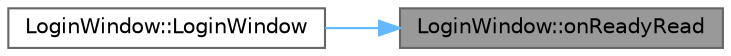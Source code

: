 digraph "LoginWindow::onReadyRead"
{
 // LATEX_PDF_SIZE
  bgcolor="transparent";
  edge [fontname=Helvetica,fontsize=10,labelfontname=Helvetica,labelfontsize=10];
  node [fontname=Helvetica,fontsize=10,shape=box,height=0.2,width=0.4];
  rankdir="RL";
  Node1 [id="Node000001",label="LoginWindow::onReadyRead",height=0.2,width=0.4,color="gray40", fillcolor="grey60", style="filled", fontcolor="black",tooltip="Слот для обработки данных, поступающих от сервера"];
  Node1 -> Node2 [id="edge1_Node000001_Node000002",dir="back",color="steelblue1",style="solid",tooltip=" "];
  Node2 [id="Node000002",label="LoginWindow::LoginWindow",height=0.2,width=0.4,color="grey40", fillcolor="white", style="filled",URL="$class_login_window.html#a46389ab3d8ee779d48ec1740486cbc0d",tooltip="Конструктор класса LoginWindow."];
}
